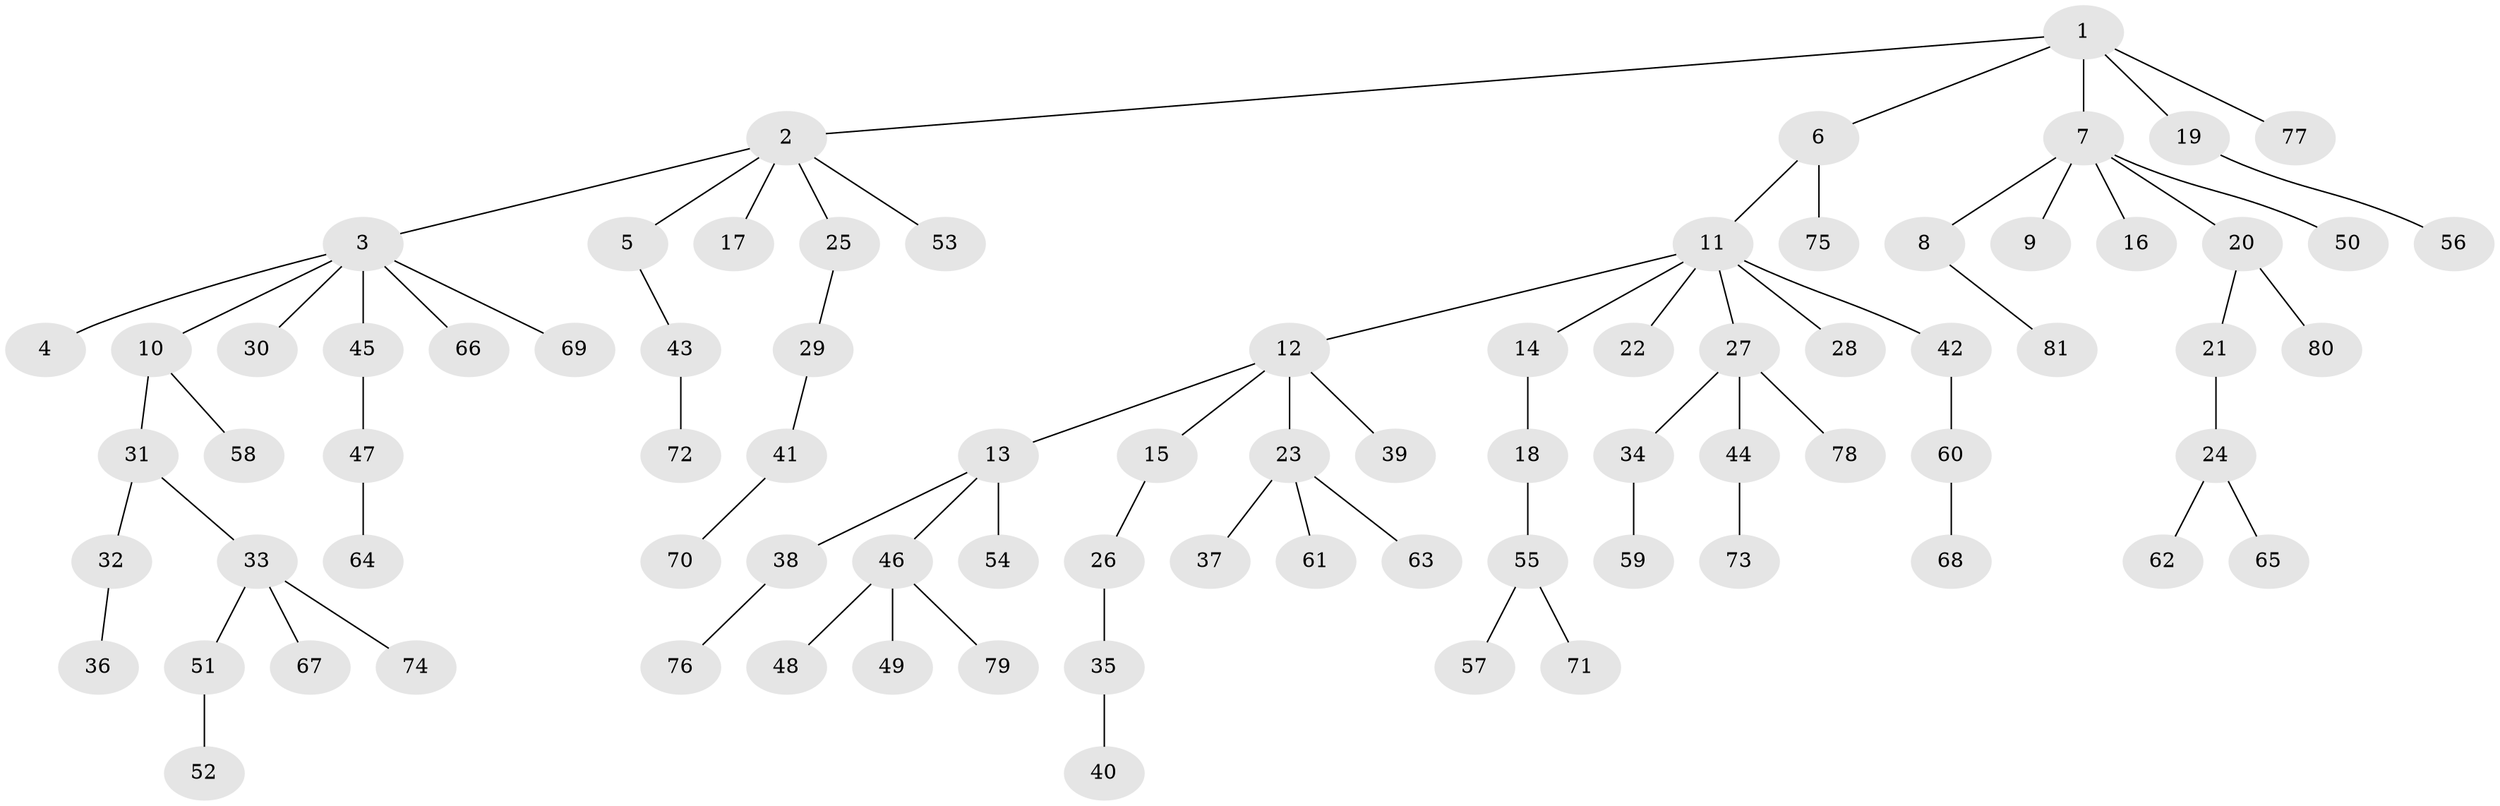 // coarse degree distribution, {8: 0.041666666666666664, 4: 0.041666666666666664, 1: 0.75, 5: 0.041666666666666664, 7: 0.041666666666666664, 2: 0.08333333333333333}
// Generated by graph-tools (version 1.1) at 2025/19/03/04/25 18:19:20]
// undirected, 81 vertices, 80 edges
graph export_dot {
graph [start="1"]
  node [color=gray90,style=filled];
  1;
  2;
  3;
  4;
  5;
  6;
  7;
  8;
  9;
  10;
  11;
  12;
  13;
  14;
  15;
  16;
  17;
  18;
  19;
  20;
  21;
  22;
  23;
  24;
  25;
  26;
  27;
  28;
  29;
  30;
  31;
  32;
  33;
  34;
  35;
  36;
  37;
  38;
  39;
  40;
  41;
  42;
  43;
  44;
  45;
  46;
  47;
  48;
  49;
  50;
  51;
  52;
  53;
  54;
  55;
  56;
  57;
  58;
  59;
  60;
  61;
  62;
  63;
  64;
  65;
  66;
  67;
  68;
  69;
  70;
  71;
  72;
  73;
  74;
  75;
  76;
  77;
  78;
  79;
  80;
  81;
  1 -- 2;
  1 -- 6;
  1 -- 7;
  1 -- 19;
  1 -- 77;
  2 -- 3;
  2 -- 5;
  2 -- 17;
  2 -- 25;
  2 -- 53;
  3 -- 4;
  3 -- 10;
  3 -- 30;
  3 -- 45;
  3 -- 66;
  3 -- 69;
  5 -- 43;
  6 -- 11;
  6 -- 75;
  7 -- 8;
  7 -- 9;
  7 -- 16;
  7 -- 20;
  7 -- 50;
  8 -- 81;
  10 -- 31;
  10 -- 58;
  11 -- 12;
  11 -- 14;
  11 -- 22;
  11 -- 27;
  11 -- 28;
  11 -- 42;
  12 -- 13;
  12 -- 15;
  12 -- 23;
  12 -- 39;
  13 -- 38;
  13 -- 46;
  13 -- 54;
  14 -- 18;
  15 -- 26;
  18 -- 55;
  19 -- 56;
  20 -- 21;
  20 -- 80;
  21 -- 24;
  23 -- 37;
  23 -- 61;
  23 -- 63;
  24 -- 62;
  24 -- 65;
  25 -- 29;
  26 -- 35;
  27 -- 34;
  27 -- 44;
  27 -- 78;
  29 -- 41;
  31 -- 32;
  31 -- 33;
  32 -- 36;
  33 -- 51;
  33 -- 67;
  33 -- 74;
  34 -- 59;
  35 -- 40;
  38 -- 76;
  41 -- 70;
  42 -- 60;
  43 -- 72;
  44 -- 73;
  45 -- 47;
  46 -- 48;
  46 -- 49;
  46 -- 79;
  47 -- 64;
  51 -- 52;
  55 -- 57;
  55 -- 71;
  60 -- 68;
}
